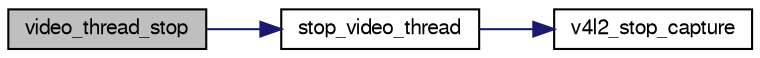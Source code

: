 digraph "video_thread_stop"
{
  edge [fontname="FreeSans",fontsize="10",labelfontname="FreeSans",labelfontsize="10"];
  node [fontname="FreeSans",fontsize="10",shape=record];
  rankdir="LR";
  Node1 [label="video_thread_stop",height=0.2,width=0.4,color="black", fillcolor="grey75", style="filled", fontcolor="black"];
  Node1 -> Node2 [color="midnightblue",fontsize="10",style="solid",fontname="FreeSans"];
  Node2 [label="stop_video_thread",height=0.2,width=0.4,color="black", fillcolor="white", style="filled",URL="$video__thread_8c.html#a40bc8b3b880efce13d8fd2c74702795f"];
  Node2 -> Node3 [color="midnightblue",fontsize="10",style="solid",fontname="FreeSans"];
  Node3 [label="v4l2_stop_capture",height=0.2,width=0.4,color="black", fillcolor="white", style="filled",URL="$v4l2_8c.html#ac793d6bd02a9c7b138146a848bf93bea",tooltip="Stop capturing of the image stream (Thread safe) This function is blocking until capturing thread is ..."];
}
